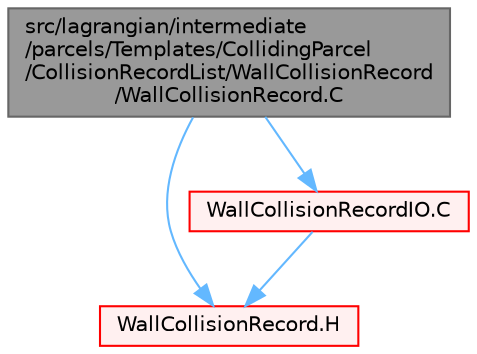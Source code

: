 digraph "src/lagrangian/intermediate/parcels/Templates/CollidingParcel/CollisionRecordList/WallCollisionRecord/WallCollisionRecord.C"
{
 // LATEX_PDF_SIZE
  bgcolor="transparent";
  edge [fontname=Helvetica,fontsize=10,labelfontname=Helvetica,labelfontsize=10];
  node [fontname=Helvetica,fontsize=10,shape=box,height=0.2,width=0.4];
  Node1 [id="Node000001",label="src/lagrangian/intermediate\l/parcels/Templates/CollidingParcel\l/CollisionRecordList/WallCollisionRecord\l/WallCollisionRecord.C",height=0.2,width=0.4,color="gray40", fillcolor="grey60", style="filled", fontcolor="black",tooltip=" "];
  Node1 -> Node2 [id="edge1_Node000001_Node000002",color="steelblue1",style="solid",tooltip=" "];
  Node2 [id="Node000002",label="WallCollisionRecord.H",height=0.2,width=0.4,color="red", fillcolor="#FFF0F0", style="filled",URL="$WallCollisionRecord_8H.html",tooltip=" "];
  Node1 -> Node81 [id="edge2_Node000001_Node000081",color="steelblue1",style="solid",tooltip=" "];
  Node81 [id="Node000081",label="WallCollisionRecordIO.C",height=0.2,width=0.4,color="red", fillcolor="#FFF0F0", style="filled",URL="$WallCollisionRecordIO_8C.html",tooltip=" "];
  Node81 -> Node2 [id="edge3_Node000081_Node000002",color="steelblue1",style="solid",tooltip=" "];
}
